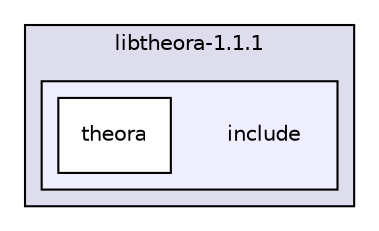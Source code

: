 digraph "theora/libtheora-1.1.1/include" {
  compound=true
  node [ fontsize="10", fontname="Helvetica"];
  edge [ labelfontsize="10", labelfontname="Helvetica"];
  subgraph clusterdir_67164114db8055b3c4ba793f017b5b87 {
    graph [ bgcolor="#ddddee", pencolor="black", label="libtheora-1.1.1" fontname="Helvetica", fontsize="10", URL="dir_67164114db8055b3c4ba793f017b5b87.html"]
  subgraph clusterdir_660faa87ecdc6733f7471c0aed65ffb2 {
    graph [ bgcolor="#eeeeff", pencolor="black", label="" URL="dir_660faa87ecdc6733f7471c0aed65ffb2.html"];
    dir_660faa87ecdc6733f7471c0aed65ffb2 [shape=plaintext label="include"];
    dir_5f1bb7925e9cc2974cb94d289e70d1a5 [shape=box label="theora" color="black" fillcolor="white" style="filled" URL="dir_5f1bb7925e9cc2974cb94d289e70d1a5.html"];
  }
  }
}
